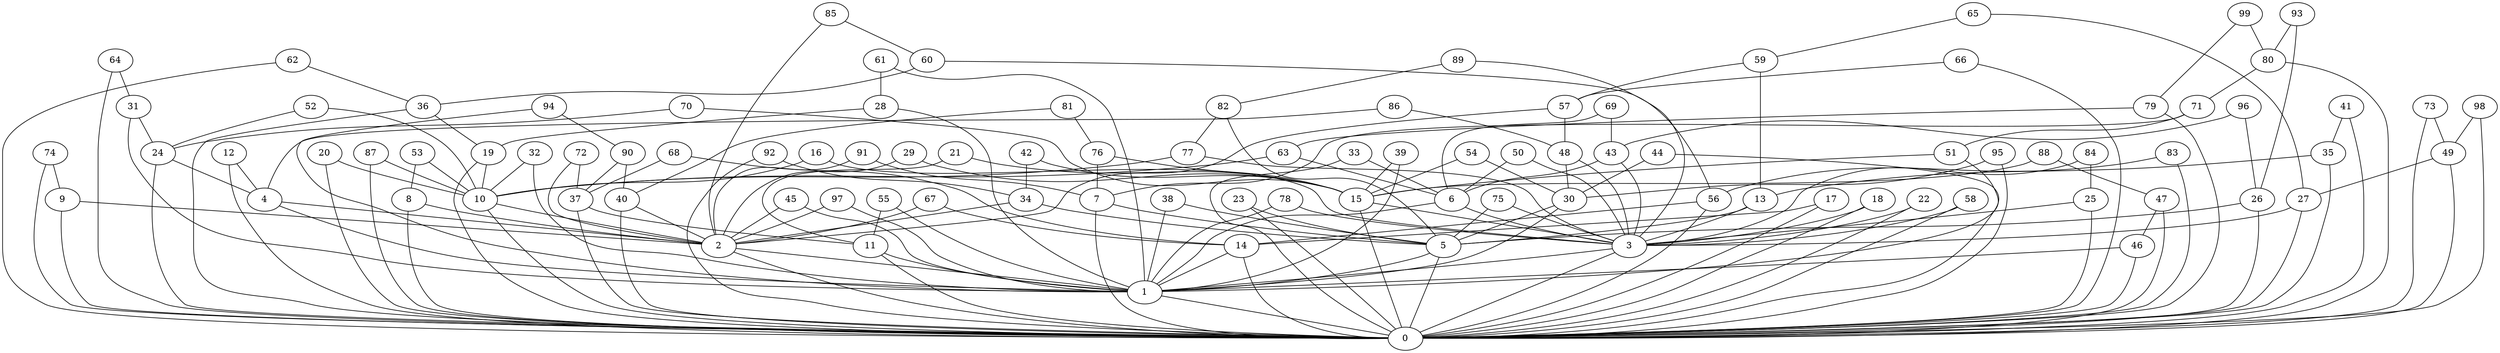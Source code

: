 /* Created by igraph 0.7.0 */
graph {
  0;
  1;
  2;
  3;
  4;
  5;
  6;
  7;
  8;
  9;
  10;
  11;
  12;
  13;
  14;
  15;
  16;
  17;
  18;
  19;
  20;
  21;
  22;
  23;
  24;
  25;
  26;
  27;
  28;
  29;
  30;
  31;
  32;
  33;
  34;
  35;
  36;
  37;
  38;
  39;
  40;
  41;
  42;
  43;
  44;
  45;
  46;
  47;
  48;
  49;
  50;
  51;
  52;
  53;
  54;
  55;
  56;
  57;
  58;
  59;
  60;
  61;
  62;
  63;
  64;
  65;
  66;
  67;
  68;
  69;
  70;
  71;
  72;
  73;
  74;
  75;
  76;
  77;
  78;
  79;
  80;
  81;
  82;
  83;
  84;
  85;
  86;
  87;
  88;
  89;
  90;
  91;
  92;
  93;
  94;
  95;
  96;
  97;
  98;
  99;

  1 -- 0;
  2 -- 0;
  3 -- 0;
  5 -- 0;
  7 -- 0;
  8 -- 0;
  9 -- 0;
  10 -- 0;
  11 -- 0;
  12 -- 0;
  14 -- 0;
  15 -- 0;
  17 -- 0;
  18 -- 0;
  19 -- 0;
  20 -- 0;
  22 -- 0;
  23 -- 0;
  24 -- 0;
  25 -- 0;
  26 -- 0;
  27 -- 0;
  33 -- 0;
  35 -- 0;
  36 -- 0;
  37 -- 0;
  40 -- 0;
  41 -- 0;
  44 -- 0;
  46 -- 0;
  47 -- 0;
  49 -- 0;
  56 -- 0;
  58 -- 0;
  62 -- 0;
  64 -- 0;
  66 -- 0;
  73 -- 0;
  74 -- 0;
  79 -- 0;
  80 -- 0;
  83 -- 0;
  87 -- 0;
  92 -- 0;
  95 -- 0;
  98 -- 0;
  2 -- 1;
  3 -- 1;
  4 -- 1;
  5 -- 1;
  6 -- 1;
  11 -- 1;
  14 -- 1;
  28 -- 1;
  30 -- 1;
  31 -- 1;
  32 -- 1;
  38 -- 1;
  39 -- 1;
  45 -- 1;
  46 -- 1;
  51 -- 1;
  55 -- 1;
  61 -- 1;
  78 -- 1;
  94 -- 1;
  97 -- 1;
  4 -- 2;
  8 -- 2;
  9 -- 2;
  10 -- 2;
  29 -- 2;
  34 -- 2;
  40 -- 2;
  45 -- 2;
  57 -- 2;
  67 -- 2;
  72 -- 2;
  85 -- 2;
  91 -- 2;
  97 -- 2;
  6 -- 3;
  13 -- 3;
  15 -- 3;
  16 -- 3;
  18 -- 3;
  22 -- 3;
  25 -- 3;
  27 -- 3;
  43 -- 3;
  48 -- 3;
  50 -- 3;
  58 -- 3;
  75 -- 3;
  77 -- 3;
  78 -- 3;
  84 -- 3;
  89 -- 3;
  12 -- 4;
  24 -- 4;
  86 -- 4;
  7 -- 5;
  13 -- 5;
  23 -- 5;
  26 -- 5;
  30 -- 5;
  34 -- 5;
  38 -- 5;
  75 -- 5;
  82 -- 5;
  33 -- 6;
  43 -- 6;
  50 -- 6;
  63 -- 6;
  69 -- 6;
  71 -- 7;
  76 -- 7;
  91 -- 7;
  53 -- 8;
  74 -- 9;
  16 -- 10;
  19 -- 10;
  20 -- 10;
  32 -- 10;
  52 -- 10;
  53 -- 10;
  63 -- 10;
  77 -- 10;
  87 -- 10;
  21 -- 11;
  37 -- 11;
  55 -- 11;
  35 -- 13;
  59 -- 13;
  17 -- 14;
  56 -- 14;
  67 -- 14;
  68 -- 14;
  21 -- 15;
  29 -- 15;
  39 -- 15;
  42 -- 15;
  51 -- 15;
  54 -- 15;
  70 -- 15;
  76 -- 15;
  88 -- 15;
  28 -- 19;
  36 -- 19;
  31 -- 24;
  52 -- 24;
  70 -- 24;
  84 -- 25;
  93 -- 26;
  96 -- 26;
  49 -- 27;
  65 -- 27;
  61 -- 28;
  44 -- 30;
  48 -- 30;
  54 -- 30;
  95 -- 30;
  64 -- 31;
  42 -- 34;
  92 -- 34;
  41 -- 35;
  60 -- 36;
  62 -- 36;
  68 -- 37;
  72 -- 37;
  90 -- 37;
  81 -- 40;
  90 -- 40;
  69 -- 43;
  96 -- 43;
  47 -- 46;
  88 -- 47;
  57 -- 48;
  86 -- 48;
  73 -- 49;
  98 -- 49;
  71 -- 51;
  60 -- 56;
  83 -- 56;
  59 -- 57;
  66 -- 57;
  65 -- 59;
  85 -- 60;
  79 -- 63;
  80 -- 71;
  81 -- 76;
  82 -- 77;
  99 -- 79;
  93 -- 80;
  99 -- 80;
  89 -- 82;
  94 -- 90;
}
